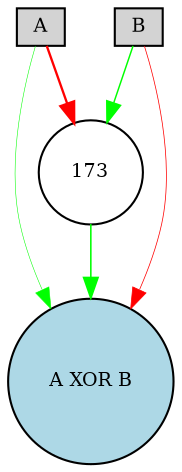 digraph {
	node [fontsize=9 height=0.2 shape=circle width=0.2]
	A [fillcolor=lightgray shape=box style=filled]
	B [fillcolor=lightgray shape=box style=filled]
	"A XOR B" [fillcolor=lightblue style=filled]
	173 [fillcolor=white style=filled]
	A -> 173 [color=red penwidth=1.1122539219210203 style=solid]
	173 -> "A XOR B" [color=green penwidth=0.7545548836058462 style=solid]
	B -> 173 [color=green penwidth=0.7051025616014317 style=solid]
	B -> "A XOR B" [color=red penwidth=0.35782469202106915 style=solid]
	A -> "A XOR B" [color=green penwidth=0.25846036213317936 style=solid]
}
